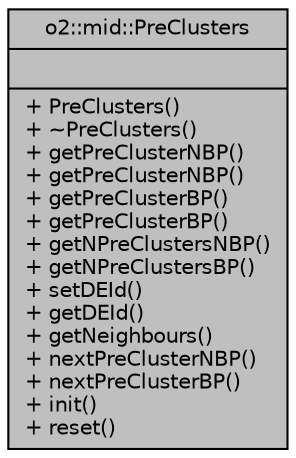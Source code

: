 digraph "o2::mid::PreClusters"
{
 // INTERACTIVE_SVG=YES
  bgcolor="transparent";
  edge [fontname="Helvetica",fontsize="10",labelfontname="Helvetica",labelfontsize="10"];
  node [fontname="Helvetica",fontsize="10",shape=record];
  Node1 [label="{o2::mid::PreClusters\n||+ PreClusters()\l+ ~PreClusters()\l+ getPreClusterNBP()\l+ getPreClusterNBP()\l+ getPreClusterBP()\l+ getPreClusterBP()\l+ getNPreClustersNBP()\l+ getNPreClustersBP()\l+ setDEId()\l+ getDEId()\l+ getNeighbours()\l+ nextPreClusterNBP()\l+ nextPreClusterBP()\l+ init()\l+ reset()\l}",height=0.2,width=0.4,color="black", fillcolor="grey75", style="filled" fontcolor="black"];
}
